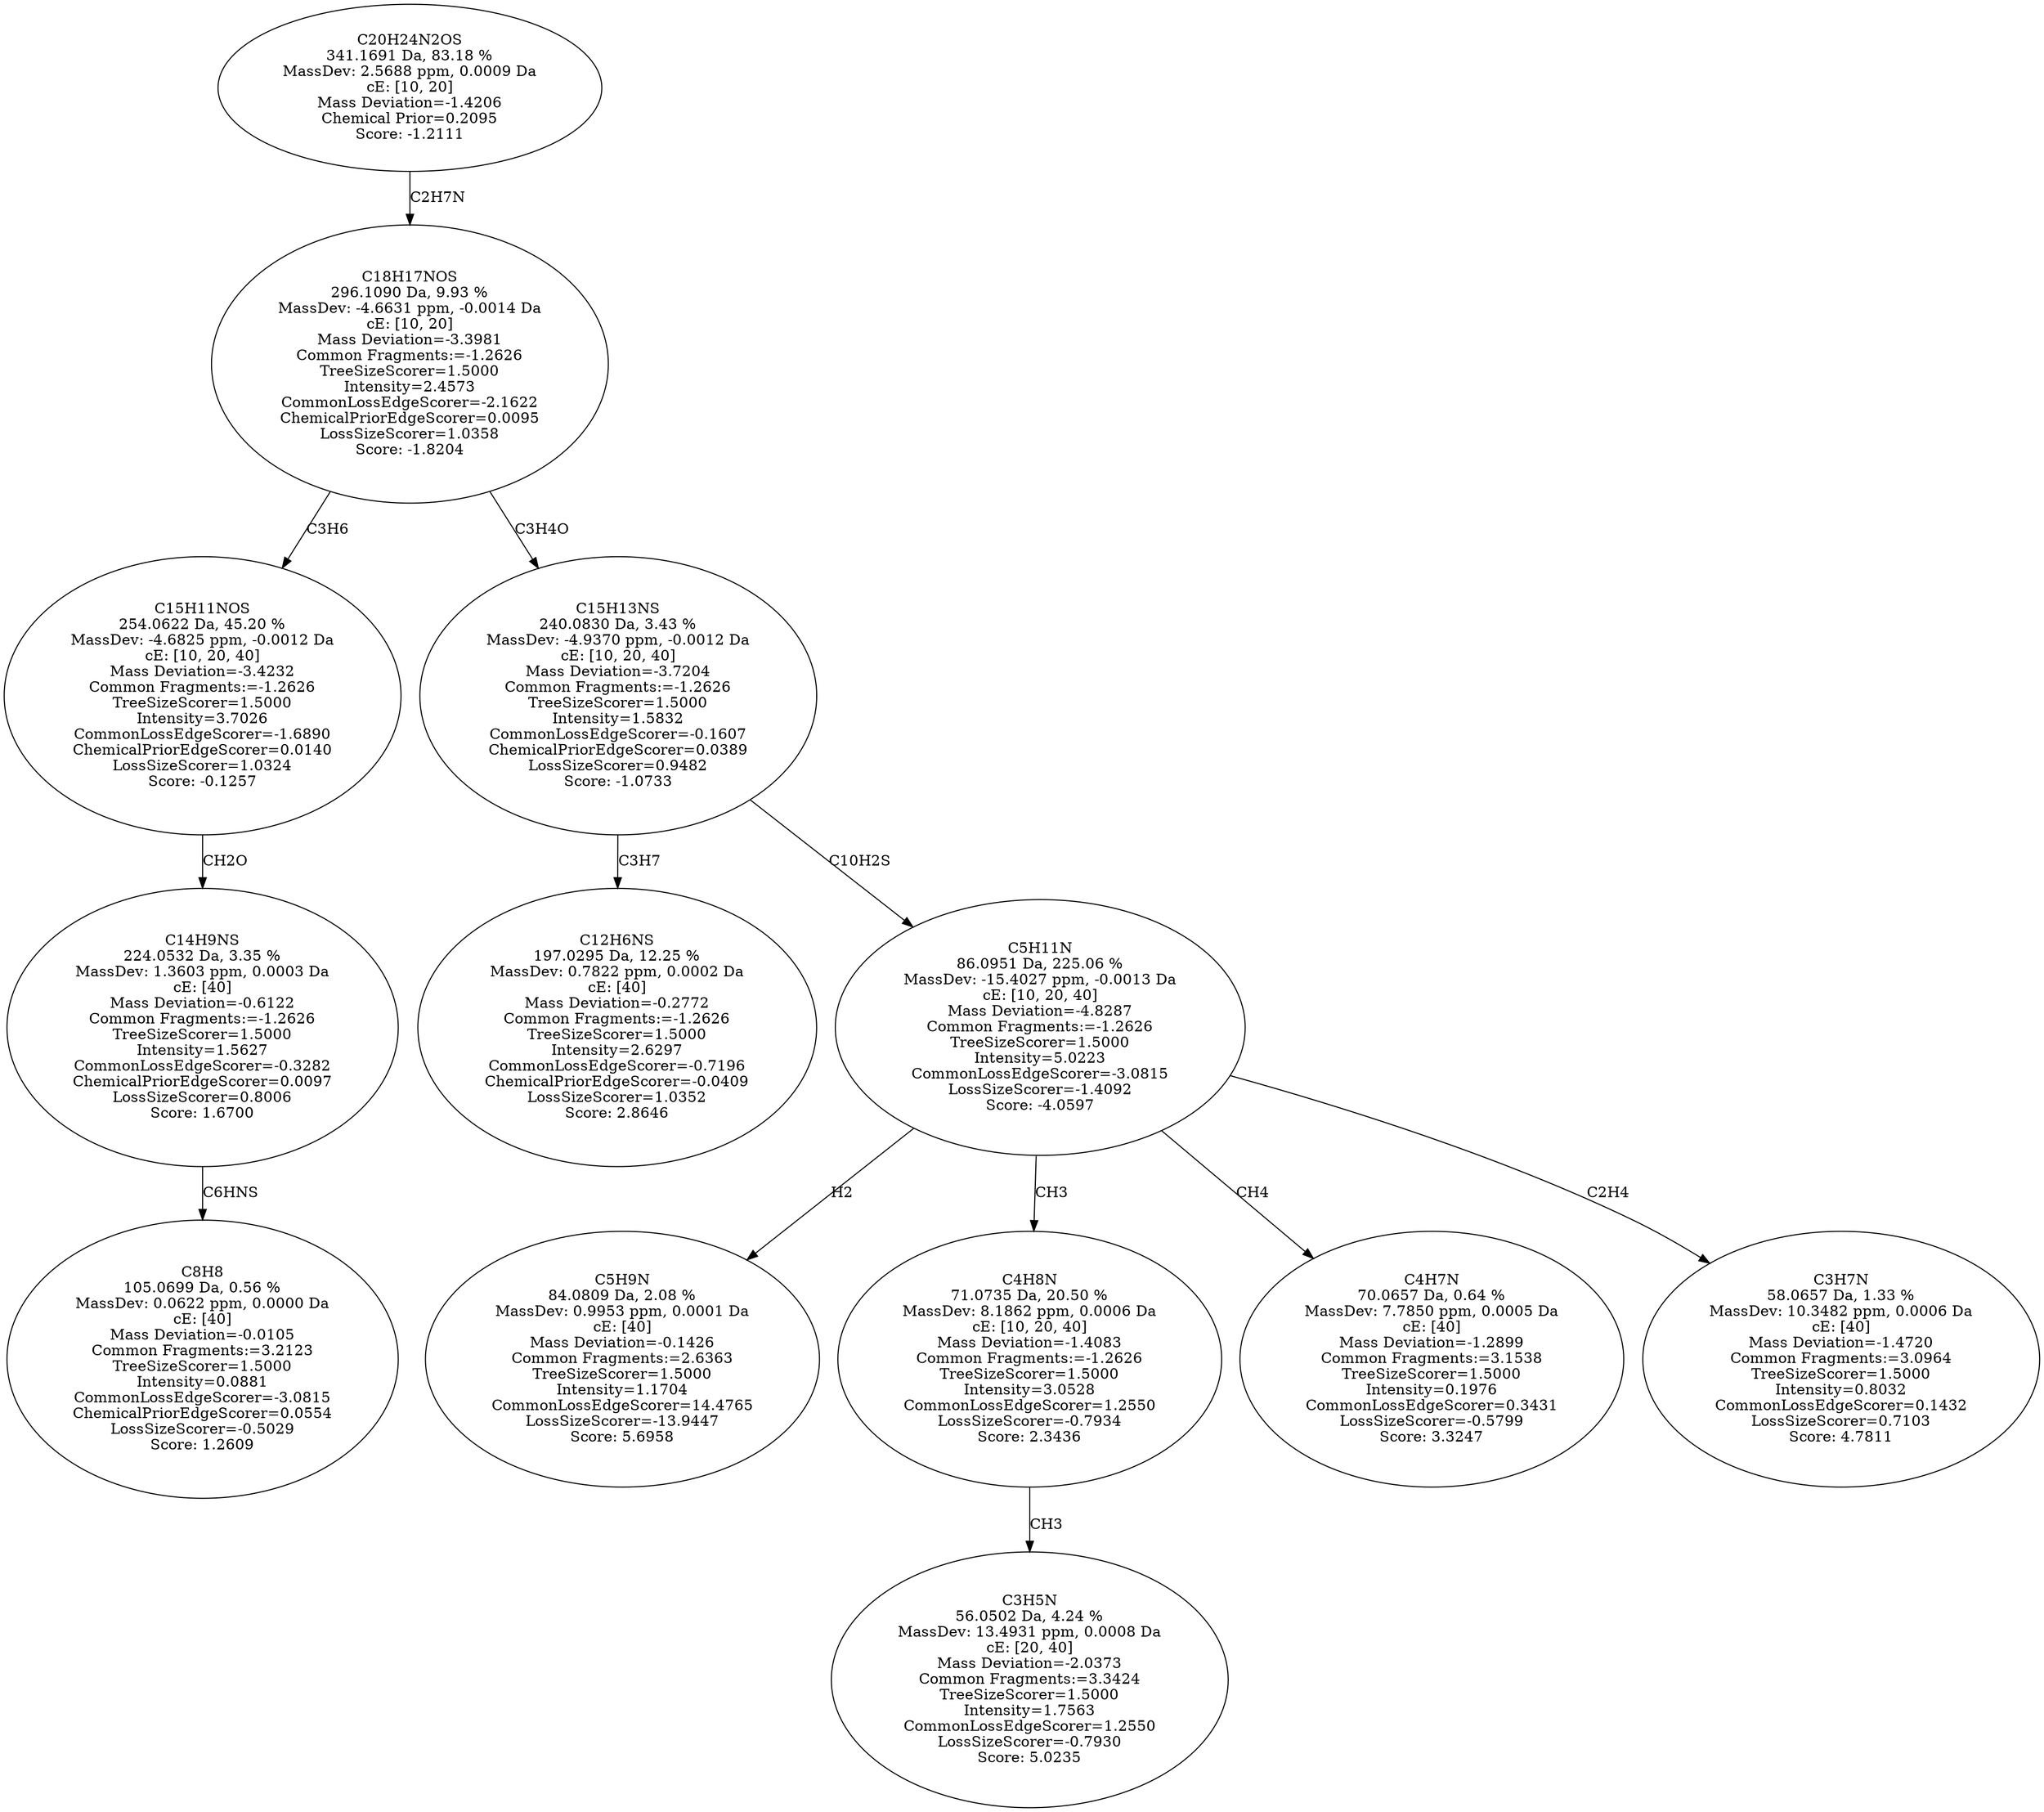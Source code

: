 strict digraph {
v1 [label="C8H8\n105.0699 Da, 0.56 %\nMassDev: 0.0622 ppm, 0.0000 Da\ncE: [40]\nMass Deviation=-0.0105\nCommon Fragments:=3.2123\nTreeSizeScorer=1.5000\nIntensity=0.0881\nCommonLossEdgeScorer=-3.0815\nChemicalPriorEdgeScorer=0.0554\nLossSizeScorer=-0.5029\nScore: 1.2609"];
v2 [label="C14H9NS\n224.0532 Da, 3.35 %\nMassDev: 1.3603 ppm, 0.0003 Da\ncE: [40]\nMass Deviation=-0.6122\nCommon Fragments:=-1.2626\nTreeSizeScorer=1.5000\nIntensity=1.5627\nCommonLossEdgeScorer=-0.3282\nChemicalPriorEdgeScorer=0.0097\nLossSizeScorer=0.8006\nScore: 1.6700"];
v3 [label="C15H11NOS\n254.0622 Da, 45.20 %\nMassDev: -4.6825 ppm, -0.0012 Da\ncE: [10, 20, 40]\nMass Deviation=-3.4232\nCommon Fragments:=-1.2626\nTreeSizeScorer=1.5000\nIntensity=3.7026\nCommonLossEdgeScorer=-1.6890\nChemicalPriorEdgeScorer=0.0140\nLossSizeScorer=1.0324\nScore: -0.1257"];
v4 [label="C12H6NS\n197.0295 Da, 12.25 %\nMassDev: 0.7822 ppm, 0.0002 Da\ncE: [40]\nMass Deviation=-0.2772\nCommon Fragments:=-1.2626\nTreeSizeScorer=1.5000\nIntensity=2.6297\nCommonLossEdgeScorer=-0.7196\nChemicalPriorEdgeScorer=-0.0409\nLossSizeScorer=1.0352\nScore: 2.8646"];
v5 [label="C5H9N\n84.0809 Da, 2.08 %\nMassDev: 0.9953 ppm, 0.0001 Da\ncE: [40]\nMass Deviation=-0.1426\nCommon Fragments:=2.6363\nTreeSizeScorer=1.5000\nIntensity=1.1704\nCommonLossEdgeScorer=14.4765\nLossSizeScorer=-13.9447\nScore: 5.6958"];
v6 [label="C3H5N\n56.0502 Da, 4.24 %\nMassDev: 13.4931 ppm, 0.0008 Da\ncE: [20, 40]\nMass Deviation=-2.0373\nCommon Fragments:=3.3424\nTreeSizeScorer=1.5000\nIntensity=1.7563\nCommonLossEdgeScorer=1.2550\nLossSizeScorer=-0.7930\nScore: 5.0235"];
v7 [label="C4H8N\n71.0735 Da, 20.50 %\nMassDev: 8.1862 ppm, 0.0006 Da\ncE: [10, 20, 40]\nMass Deviation=-1.4083\nCommon Fragments:=-1.2626\nTreeSizeScorer=1.5000\nIntensity=3.0528\nCommonLossEdgeScorer=1.2550\nLossSizeScorer=-0.7934\nScore: 2.3436"];
v8 [label="C4H7N\n70.0657 Da, 0.64 %\nMassDev: 7.7850 ppm, 0.0005 Da\ncE: [40]\nMass Deviation=-1.2899\nCommon Fragments:=3.1538\nTreeSizeScorer=1.5000\nIntensity=0.1976\nCommonLossEdgeScorer=0.3431\nLossSizeScorer=-0.5799\nScore: 3.3247"];
v9 [label="C3H7N\n58.0657 Da, 1.33 %\nMassDev: 10.3482 ppm, 0.0006 Da\ncE: [40]\nMass Deviation=-1.4720\nCommon Fragments:=3.0964\nTreeSizeScorer=1.5000\nIntensity=0.8032\nCommonLossEdgeScorer=0.1432\nLossSizeScorer=0.7103\nScore: 4.7811"];
v10 [label="C5H11N\n86.0951 Da, 225.06 %\nMassDev: -15.4027 ppm, -0.0013 Da\ncE: [10, 20, 40]\nMass Deviation=-4.8287\nCommon Fragments:=-1.2626\nTreeSizeScorer=1.5000\nIntensity=5.0223\nCommonLossEdgeScorer=-3.0815\nLossSizeScorer=-1.4092\nScore: -4.0597"];
v11 [label="C15H13NS\n240.0830 Da, 3.43 %\nMassDev: -4.9370 ppm, -0.0012 Da\ncE: [10, 20, 40]\nMass Deviation=-3.7204\nCommon Fragments:=-1.2626\nTreeSizeScorer=1.5000\nIntensity=1.5832\nCommonLossEdgeScorer=-0.1607\nChemicalPriorEdgeScorer=0.0389\nLossSizeScorer=0.9482\nScore: -1.0733"];
v12 [label="C18H17NOS\n296.1090 Da, 9.93 %\nMassDev: -4.6631 ppm, -0.0014 Da\ncE: [10, 20]\nMass Deviation=-3.3981\nCommon Fragments:=-1.2626\nTreeSizeScorer=1.5000\nIntensity=2.4573\nCommonLossEdgeScorer=-2.1622\nChemicalPriorEdgeScorer=0.0095\nLossSizeScorer=1.0358\nScore: -1.8204"];
v13 [label="C20H24N2OS\n341.1691 Da, 83.18 %\nMassDev: 2.5688 ppm, 0.0009 Da\ncE: [10, 20]\nMass Deviation=-1.4206\nChemical Prior=0.2095\nScore: -1.2111"];
v2 -> v1 [label="C6HNS"];
v3 -> v2 [label="CH2O"];
v12 -> v3 [label="C3H6"];
v11 -> v4 [label="C3H7"];
v10 -> v5 [label="H2"];
v7 -> v6 [label="CH3"];
v10 -> v7 [label="CH3"];
v10 -> v8 [label="CH4"];
v10 -> v9 [label="C2H4"];
v11 -> v10 [label="C10H2S"];
v12 -> v11 [label="C3H4O"];
v13 -> v12 [label="C2H7N"];
}